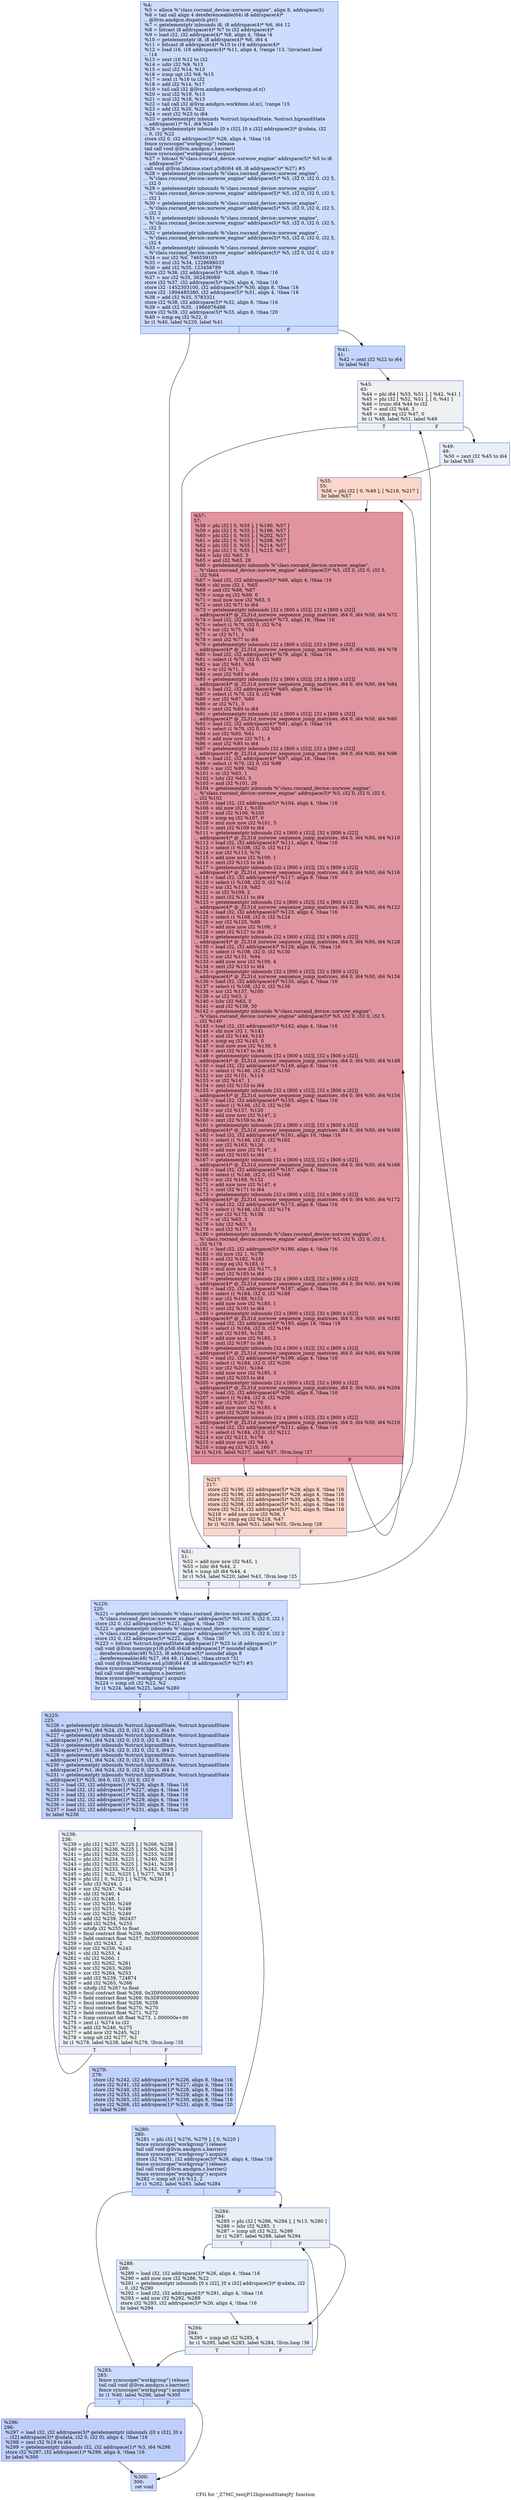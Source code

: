 digraph "CFG for '_Z7MC_testjP12hiprandStatejPj' function" {
	label="CFG for '_Z7MC_testjP12hiprandStatejPj' function";

	Node0x6015cf0 [shape=record,color="#3d50c3ff", style=filled, fillcolor="#8caffe70",label="{%4:\l  %5 = alloca %\"class.rocrand_device::xorwow_engine\", align 8, addrspace(5)\l  %6 = tail call align 4 dereferenceable(64) i8 addrspace(4)*\l... @llvm.amdgcn.dispatch.ptr()\l  %7 = getelementptr inbounds i8, i8 addrspace(4)* %6, i64 12\l  %8 = bitcast i8 addrspace(4)* %7 to i32 addrspace(4)*\l  %9 = load i32, i32 addrspace(4)* %8, align 4, !tbaa !4\l  %10 = getelementptr i8, i8 addrspace(4)* %6, i64 4\l  %11 = bitcast i8 addrspace(4)* %10 to i16 addrspace(4)*\l  %12 = load i16, i16 addrspace(4)* %11, align 4, !range !13, !invariant.load\l... !14\l  %13 = zext i16 %12 to i32\l  %14 = udiv i32 %9, %13\l  %15 = mul i32 %14, %13\l  %16 = icmp ugt i32 %9, %15\l  %17 = zext i1 %16 to i32\l  %18 = add i32 %14, %17\l  %19 = tail call i32 @llvm.amdgcn.workgroup.id.x()\l  %20 = mul i32 %19, %13\l  %21 = mul i32 %18, %13\l  %22 = tail call i32 @llvm.amdgcn.workitem.id.x(), !range !15\l  %23 = add i32 %20, %22\l  %24 = sext i32 %23 to i64\l  %25 = getelementptr inbounds %struct.hiprandState, %struct.hiprandState\l... addrspace(1)* %1, i64 %24\l  %26 = getelementptr inbounds [0 x i32], [0 x i32] addrspace(3)* @sdata, i32\l... 0, i32 %22\l  store i32 0, i32 addrspace(3)* %26, align 4, !tbaa !16\l  fence syncscope(\"workgroup\") release\l  tail call void @llvm.amdgcn.s.barrier()\l  fence syncscope(\"workgroup\") acquire\l  %27 = bitcast %\"class.rocrand_device::xorwow_engine\" addrspace(5)* %5 to i8\l... addrspace(5)*\l  call void @llvm.lifetime.start.p5i8(i64 48, i8 addrspace(5)* %27) #5\l  %28 = getelementptr inbounds %\"class.rocrand_device::xorwow_engine\",\l... %\"class.rocrand_device::xorwow_engine\" addrspace(5)* %5, i32 0, i32 0, i32 5,\l... i32 0\l  %29 = getelementptr inbounds %\"class.rocrand_device::xorwow_engine\",\l... %\"class.rocrand_device::xorwow_engine\" addrspace(5)* %5, i32 0, i32 0, i32 5,\l... i32 1\l  %30 = getelementptr inbounds %\"class.rocrand_device::xorwow_engine\",\l... %\"class.rocrand_device::xorwow_engine\" addrspace(5)* %5, i32 0, i32 0, i32 5,\l... i32 2\l  %31 = getelementptr inbounds %\"class.rocrand_device::xorwow_engine\",\l... %\"class.rocrand_device::xorwow_engine\" addrspace(5)* %5, i32 0, i32 0, i32 5,\l... i32 3\l  %32 = getelementptr inbounds %\"class.rocrand_device::xorwow_engine\",\l... %\"class.rocrand_device::xorwow_engine\" addrspace(5)* %5, i32 0, i32 0, i32 5,\l... i32 4\l  %33 = getelementptr inbounds %\"class.rocrand_device::xorwow_engine\",\l... %\"class.rocrand_device::xorwow_engine\" addrspace(5)* %5, i32 0, i32 0, i32 0\l  %34 = xor i32 %0, 746559103\l  %35 = mul i32 %34, 1228688033\l  %36 = add i32 %35, 123456789\l  store i32 %36, i32 addrspace(5)* %28, align 8, !tbaa !16\l  %37 = xor i32 %35, 362436069\l  store i32 %37, i32 addrspace(5)* %29, align 4, !tbaa !16\l  store i32 -1452303100, i32 addrspace(5)* %30, align 8, !tbaa !16\l  store i32 -1894485380, i32 addrspace(5)* %31, align 4, !tbaa !16\l  %38 = add i32 %35, 5783321\l  store i32 %38, i32 addrspace(5)* %32, align 8, !tbaa !16\l  %39 = add i32 %35, -1966976488\l  store i32 %39, i32 addrspace(5)* %33, align 8, !tbaa !20\l  %40 = icmp eq i32 %22, 0\l  br i1 %40, label %220, label %41\l|{<s0>T|<s1>F}}"];
	Node0x6015cf0:s0 -> Node0x60d4430;
	Node0x6015cf0:s1 -> Node0x60d44c0;
	Node0x60d44c0 [shape=record,color="#3d50c3ff", style=filled, fillcolor="#7ea1fa70",label="{%41:\l41:                                               \l  %42 = zext i32 %22 to i64\l  br label %43\l}"];
	Node0x60d44c0 -> Node0x60d4670;
	Node0x60d4670 [shape=record,color="#3d50c3ff", style=filled, fillcolor="#d9dce170",label="{%43:\l43:                                               \l  %44 = phi i64 [ %53, %51 ], [ %42, %41 ]\l  %45 = phi i32 [ %52, %51 ], [ 0, %41 ]\l  %46 = trunc i64 %44 to i32\l  %47 = and i32 %46, 3\l  %48 = icmp eq i32 %47, 0\l  br i1 %48, label %51, label %49\l|{<s0>T|<s1>F}}"];
	Node0x60d4670:s0 -> Node0x60d4730;
	Node0x60d4670:s1 -> Node0x60d4b20;
	Node0x60d4b20 [shape=record,color="#3d50c3ff", style=filled, fillcolor="#cedaeb70",label="{%49:\l49:                                               \l  %50 = zext i32 %45 to i64\l  br label %55\l}"];
	Node0x60d4b20 -> Node0x60d4cd0;
	Node0x60d4730 [shape=record,color="#3d50c3ff", style=filled, fillcolor="#d9dce170",label="{%51:\l51:                                               \l  %52 = add nuw nsw i32 %45, 1\l  %53 = lshr i64 %44, 2\l  %54 = icmp ult i64 %44, 4\l  br i1 %54, label %220, label %43, !llvm.loop !25\l|{<s0>T|<s1>F}}"];
	Node0x60d4730:s0 -> Node0x60d4430;
	Node0x60d4730:s1 -> Node0x60d4670;
	Node0x60d4cd0 [shape=record,color="#3d50c3ff", style=filled, fillcolor="#f6a38570",label="{%55:\l55:                                               \l  %56 = phi i32 [ 0, %49 ], [ %218, %217 ]\l  br label %57\l}"];
	Node0x60d4cd0 -> Node0x60d51b0;
	Node0x60d51b0 [shape=record,color="#b70d28ff", style=filled, fillcolor="#b70d2870",label="{%57:\l57:                                               \l  %58 = phi i32 [ 0, %55 ], [ %190, %57 ]\l  %59 = phi i32 [ 0, %55 ], [ %196, %57 ]\l  %60 = phi i32 [ 0, %55 ], [ %202, %57 ]\l  %61 = phi i32 [ 0, %55 ], [ %208, %57 ]\l  %62 = phi i32 [ 0, %55 ], [ %214, %57 ]\l  %63 = phi i32 [ 0, %55 ], [ %215, %57 ]\l  %64 = lshr i32 %63, 5\l  %65 = and i32 %63, 28\l  %66 = getelementptr inbounds %\"class.rocrand_device::xorwow_engine\",\l... %\"class.rocrand_device::xorwow_engine\" addrspace(5)* %5, i32 0, i32 0, i32 5,\l... i32 %64\l  %67 = load i32, i32 addrspace(5)* %66, align 4, !tbaa !16\l  %68 = shl nuw i32 1, %65\l  %69 = and i32 %68, %67\l  %70 = icmp eq i32 %69, 0\l  %71 = mul nuw nsw i32 %63, 5\l  %72 = zext i32 %71 to i64\l  %73 = getelementptr inbounds [32 x [800 x i32]], [32 x [800 x i32]]\l... addrspace(4)* @_ZL31d_xorwow_sequence_jump_matrices, i64 0, i64 %50, i64 %72\l  %74 = load i32, i32 addrspace(4)* %73, align 16, !tbaa !16\l  %75 = select i1 %70, i32 0, i32 %74\l  %76 = xor i32 %75, %58\l  %77 = or i32 %71, 1\l  %78 = zext i32 %77 to i64\l  %79 = getelementptr inbounds [32 x [800 x i32]], [32 x [800 x i32]]\l... addrspace(4)* @_ZL31d_xorwow_sequence_jump_matrices, i64 0, i64 %50, i64 %78\l  %80 = load i32, i32 addrspace(4)* %79, align 4, !tbaa !16\l  %81 = select i1 %70, i32 0, i32 %80\l  %82 = xor i32 %81, %59\l  %83 = or i32 %71, 2\l  %84 = zext i32 %83 to i64\l  %85 = getelementptr inbounds [32 x [800 x i32]], [32 x [800 x i32]]\l... addrspace(4)* @_ZL31d_xorwow_sequence_jump_matrices, i64 0, i64 %50, i64 %84\l  %86 = load i32, i32 addrspace(4)* %85, align 8, !tbaa !16\l  %87 = select i1 %70, i32 0, i32 %86\l  %88 = xor i32 %87, %60\l  %89 = or i32 %71, 3\l  %90 = zext i32 %89 to i64\l  %91 = getelementptr inbounds [32 x [800 x i32]], [32 x [800 x i32]]\l... addrspace(4)* @_ZL31d_xorwow_sequence_jump_matrices, i64 0, i64 %50, i64 %90\l  %92 = load i32, i32 addrspace(4)* %91, align 4, !tbaa !16\l  %93 = select i1 %70, i32 0, i32 %92\l  %94 = xor i32 %93, %61\l  %95 = add nuw nsw i32 %71, 4\l  %96 = zext i32 %95 to i64\l  %97 = getelementptr inbounds [32 x [800 x i32]], [32 x [800 x i32]]\l... addrspace(4)* @_ZL31d_xorwow_sequence_jump_matrices, i64 0, i64 %50, i64 %96\l  %98 = load i32, i32 addrspace(4)* %97, align 16, !tbaa !16\l  %99 = select i1 %70, i32 0, i32 %98\l  %100 = xor i32 %99, %62\l  %101 = or i32 %63, 1\l  %102 = lshr i32 %63, 5\l  %103 = and i32 %101, 29\l  %104 = getelementptr inbounds %\"class.rocrand_device::xorwow_engine\",\l... %\"class.rocrand_device::xorwow_engine\" addrspace(5)* %5, i32 0, i32 0, i32 5,\l... i32 %102\l  %105 = load i32, i32 addrspace(5)* %104, align 4, !tbaa !16\l  %106 = shl nuw i32 1, %103\l  %107 = and i32 %106, %105\l  %108 = icmp eq i32 %107, 0\l  %109 = mul nuw nsw i32 %101, 5\l  %110 = zext i32 %109 to i64\l  %111 = getelementptr inbounds [32 x [800 x i32]], [32 x [800 x i32]]\l... addrspace(4)* @_ZL31d_xorwow_sequence_jump_matrices, i64 0, i64 %50, i64 %110\l  %112 = load i32, i32 addrspace(4)* %111, align 4, !tbaa !16\l  %113 = select i1 %108, i32 0, i32 %112\l  %114 = xor i32 %113, %76\l  %115 = add nuw nsw i32 %109, 1\l  %116 = zext i32 %115 to i64\l  %117 = getelementptr inbounds [32 x [800 x i32]], [32 x [800 x i32]]\l... addrspace(4)* @_ZL31d_xorwow_sequence_jump_matrices, i64 0, i64 %50, i64 %116\l  %118 = load i32, i32 addrspace(4)* %117, align 8, !tbaa !16\l  %119 = select i1 %108, i32 0, i32 %118\l  %120 = xor i32 %119, %82\l  %121 = or i32 %109, 2\l  %122 = zext i32 %121 to i64\l  %123 = getelementptr inbounds [32 x [800 x i32]], [32 x [800 x i32]]\l... addrspace(4)* @_ZL31d_xorwow_sequence_jump_matrices, i64 0, i64 %50, i64 %122\l  %124 = load i32, i32 addrspace(4)* %123, align 4, !tbaa !16\l  %125 = select i1 %108, i32 0, i32 %124\l  %126 = xor i32 %125, %88\l  %127 = add nuw nsw i32 %109, 3\l  %128 = zext i32 %127 to i64\l  %129 = getelementptr inbounds [32 x [800 x i32]], [32 x [800 x i32]]\l... addrspace(4)* @_ZL31d_xorwow_sequence_jump_matrices, i64 0, i64 %50, i64 %128\l  %130 = load i32, i32 addrspace(4)* %129, align 16, !tbaa !16\l  %131 = select i1 %108, i32 0, i32 %130\l  %132 = xor i32 %131, %94\l  %133 = add nuw nsw i32 %109, 4\l  %134 = zext i32 %133 to i64\l  %135 = getelementptr inbounds [32 x [800 x i32]], [32 x [800 x i32]]\l... addrspace(4)* @_ZL31d_xorwow_sequence_jump_matrices, i64 0, i64 %50, i64 %134\l  %136 = load i32, i32 addrspace(4)* %135, align 4, !tbaa !16\l  %137 = select i1 %108, i32 0, i32 %136\l  %138 = xor i32 %137, %100\l  %139 = or i32 %63, 2\l  %140 = lshr i32 %63, 5\l  %141 = and i32 %139, 30\l  %142 = getelementptr inbounds %\"class.rocrand_device::xorwow_engine\",\l... %\"class.rocrand_device::xorwow_engine\" addrspace(5)* %5, i32 0, i32 0, i32 5,\l... i32 %140\l  %143 = load i32, i32 addrspace(5)* %142, align 4, !tbaa !16\l  %144 = shl nuw i32 1, %141\l  %145 = and i32 %144, %143\l  %146 = icmp eq i32 %145, 0\l  %147 = mul nuw nsw i32 %139, 5\l  %148 = zext i32 %147 to i64\l  %149 = getelementptr inbounds [32 x [800 x i32]], [32 x [800 x i32]]\l... addrspace(4)* @_ZL31d_xorwow_sequence_jump_matrices, i64 0, i64 %50, i64 %148\l  %150 = load i32, i32 addrspace(4)* %149, align 8, !tbaa !16\l  %151 = select i1 %146, i32 0, i32 %150\l  %152 = xor i32 %151, %114\l  %153 = or i32 %147, 1\l  %154 = zext i32 %153 to i64\l  %155 = getelementptr inbounds [32 x [800 x i32]], [32 x [800 x i32]]\l... addrspace(4)* @_ZL31d_xorwow_sequence_jump_matrices, i64 0, i64 %50, i64 %154\l  %156 = load i32, i32 addrspace(4)* %155, align 4, !tbaa !16\l  %157 = select i1 %146, i32 0, i32 %156\l  %158 = xor i32 %157, %120\l  %159 = add nuw nsw i32 %147, 2\l  %160 = zext i32 %159 to i64\l  %161 = getelementptr inbounds [32 x [800 x i32]], [32 x [800 x i32]]\l... addrspace(4)* @_ZL31d_xorwow_sequence_jump_matrices, i64 0, i64 %50, i64 %160\l  %162 = load i32, i32 addrspace(4)* %161, align 16, !tbaa !16\l  %163 = select i1 %146, i32 0, i32 %162\l  %164 = xor i32 %163, %126\l  %165 = add nuw nsw i32 %147, 3\l  %166 = zext i32 %165 to i64\l  %167 = getelementptr inbounds [32 x [800 x i32]], [32 x [800 x i32]]\l... addrspace(4)* @_ZL31d_xorwow_sequence_jump_matrices, i64 0, i64 %50, i64 %166\l  %168 = load i32, i32 addrspace(4)* %167, align 4, !tbaa !16\l  %169 = select i1 %146, i32 0, i32 %168\l  %170 = xor i32 %169, %132\l  %171 = add nuw nsw i32 %147, 4\l  %172 = zext i32 %171 to i64\l  %173 = getelementptr inbounds [32 x [800 x i32]], [32 x [800 x i32]]\l... addrspace(4)* @_ZL31d_xorwow_sequence_jump_matrices, i64 0, i64 %50, i64 %172\l  %174 = load i32, i32 addrspace(4)* %173, align 8, !tbaa !16\l  %175 = select i1 %146, i32 0, i32 %174\l  %176 = xor i32 %175, %138\l  %177 = or i32 %63, 3\l  %178 = lshr i32 %63, 5\l  %179 = and i32 %177, 31\l  %180 = getelementptr inbounds %\"class.rocrand_device::xorwow_engine\",\l... %\"class.rocrand_device::xorwow_engine\" addrspace(5)* %5, i32 0, i32 0, i32 5,\l... i32 %178\l  %181 = load i32, i32 addrspace(5)* %180, align 4, !tbaa !16\l  %182 = shl nuw i32 1, %179\l  %183 = and i32 %182, %181\l  %184 = icmp eq i32 %183, 0\l  %185 = mul nuw nsw i32 %177, 5\l  %186 = zext i32 %185 to i64\l  %187 = getelementptr inbounds [32 x [800 x i32]], [32 x [800 x i32]]\l... addrspace(4)* @_ZL31d_xorwow_sequence_jump_matrices, i64 0, i64 %50, i64 %186\l  %188 = load i32, i32 addrspace(4)* %187, align 4, !tbaa !16\l  %189 = select i1 %184, i32 0, i32 %188\l  %190 = xor i32 %189, %152\l  %191 = add nuw nsw i32 %185, 1\l  %192 = zext i32 %191 to i64\l  %193 = getelementptr inbounds [32 x [800 x i32]], [32 x [800 x i32]]\l... addrspace(4)* @_ZL31d_xorwow_sequence_jump_matrices, i64 0, i64 %50, i64 %192\l  %194 = load i32, i32 addrspace(4)* %193, align 16, !tbaa !16\l  %195 = select i1 %184, i32 0, i32 %194\l  %196 = xor i32 %195, %158\l  %197 = add nuw nsw i32 %185, 2\l  %198 = zext i32 %197 to i64\l  %199 = getelementptr inbounds [32 x [800 x i32]], [32 x [800 x i32]]\l... addrspace(4)* @_ZL31d_xorwow_sequence_jump_matrices, i64 0, i64 %50, i64 %198\l  %200 = load i32, i32 addrspace(4)* %199, align 4, !tbaa !16\l  %201 = select i1 %184, i32 0, i32 %200\l  %202 = xor i32 %201, %164\l  %203 = add nuw nsw i32 %185, 3\l  %204 = zext i32 %203 to i64\l  %205 = getelementptr inbounds [32 x [800 x i32]], [32 x [800 x i32]]\l... addrspace(4)* @_ZL31d_xorwow_sequence_jump_matrices, i64 0, i64 %50, i64 %204\l  %206 = load i32, i32 addrspace(4)* %205, align 8, !tbaa !16\l  %207 = select i1 %184, i32 0, i32 %206\l  %208 = xor i32 %207, %170\l  %209 = add nuw nsw i32 %185, 4\l  %210 = zext i32 %209 to i64\l  %211 = getelementptr inbounds [32 x [800 x i32]], [32 x [800 x i32]]\l... addrspace(4)* @_ZL31d_xorwow_sequence_jump_matrices, i64 0, i64 %50, i64 %210\l  %212 = load i32, i32 addrspace(4)* %211, align 4, !tbaa !16\l  %213 = select i1 %184, i32 0, i32 %212\l  %214 = xor i32 %213, %176\l  %215 = add nuw nsw i32 %63, 4\l  %216 = icmp eq i32 %215, 160\l  br i1 %216, label %217, label %57, !llvm.loop !27\l|{<s0>T|<s1>F}}"];
	Node0x60d51b0:s0 -> Node0x60d5070;
	Node0x60d51b0:s1 -> Node0x60d51b0;
	Node0x60d5070 [shape=record,color="#3d50c3ff", style=filled, fillcolor="#f6a38570",label="{%217:\l217:                                              \l  store i32 %190, i32 addrspace(5)* %28, align 8, !tbaa !16\l  store i32 %196, i32 addrspace(5)* %29, align 4, !tbaa !16\l  store i32 %202, i32 addrspace(5)* %30, align 8, !tbaa !16\l  store i32 %208, i32 addrspace(5)* %31, align 4, !tbaa !16\l  store i32 %214, i32 addrspace(5)* %32, align 8, !tbaa !16\l  %218 = add nuw nsw i32 %56, 1\l  %219 = icmp eq i32 %218, %47\l  br i1 %219, label %51, label %55, !llvm.loop !28\l|{<s0>T|<s1>F}}"];
	Node0x60d5070:s0 -> Node0x60d4730;
	Node0x60d5070:s1 -> Node0x60d4cd0;
	Node0x60d4430 [shape=record,color="#3d50c3ff", style=filled, fillcolor="#8caffe70",label="{%220:\l220:                                              \l  %221 = getelementptr inbounds %\"class.rocrand_device::xorwow_engine\",\l... %\"class.rocrand_device::xorwow_engine\" addrspace(5)* %5, i32 0, i32 0, i32 1\l  store i32 0, i32 addrspace(5)* %221, align 4, !tbaa !29\l  %222 = getelementptr inbounds %\"class.rocrand_device::xorwow_engine\",\l... %\"class.rocrand_device::xorwow_engine\" addrspace(5)* %5, i32 0, i32 0, i32 2\l  store i32 0, i32 addrspace(5)* %222, align 8, !tbaa !30\l  %223 = bitcast %struct.hiprandState addrspace(1)* %25 to i8 addrspace(1)*\l  call void @llvm.memcpy.p1i8.p5i8.i64(i8 addrspace(1)* noundef align 8\l... dereferenceable(48) %223, i8 addrspace(5)* noundef align 8\l... dereferenceable(48) %27, i64 48, i1 false), !tbaa.struct !31\l  call void @llvm.lifetime.end.p5i8(i64 48, i8 addrspace(5)* %27) #5\l  fence syncscope(\"workgroup\") release\l  tail call void @llvm.amdgcn.s.barrier()\l  fence syncscope(\"workgroup\") acquire\l  %224 = icmp ult i32 %22, %2\l  br i1 %224, label %225, label %280\l|{<s0>T|<s1>F}}"];
	Node0x60d4430:s0 -> Node0x60dce50;
	Node0x60d4430:s1 -> Node0x60dcea0;
	Node0x60dce50 [shape=record,color="#3d50c3ff", style=filled, fillcolor="#779af770",label="{%225:\l225:                                              \l  %226 = getelementptr inbounds %struct.hiprandState, %struct.hiprandState\l... addrspace(1)* %1, i64 %24, i32 0, i32 0, i32 5, i64 0\l  %227 = getelementptr inbounds %struct.hiprandState, %struct.hiprandState\l... addrspace(1)* %1, i64 %24, i32 0, i32 0, i32 5, i64 1\l  %228 = getelementptr inbounds %struct.hiprandState, %struct.hiprandState\l... addrspace(1)* %1, i64 %24, i32 0, i32 0, i32 5, i64 2\l  %229 = getelementptr inbounds %struct.hiprandState, %struct.hiprandState\l... addrspace(1)* %1, i64 %24, i32 0, i32 0, i32 5, i64 3\l  %230 = getelementptr inbounds %struct.hiprandState, %struct.hiprandState\l... addrspace(1)* %1, i64 %24, i32 0, i32 0, i32 5, i64 4\l  %231 = getelementptr inbounds %struct.hiprandState, %struct.hiprandState\l... addrspace(1)* %25, i64 0, i32 0, i32 0, i32 0\l  %232 = load i32, i32 addrspace(1)* %226, align 8, !tbaa !16\l  %233 = load i32, i32 addrspace(1)* %227, align 4, !tbaa !16\l  %234 = load i32, i32 addrspace(1)* %228, align 8, !tbaa !16\l  %235 = load i32, i32 addrspace(1)* %229, align 4, !tbaa !16\l  %236 = load i32, i32 addrspace(1)* %230, align 8, !tbaa !16\l  %237 = load i32, i32 addrspace(1)* %231, align 8, !tbaa !20\l  br label %238\l}"];
	Node0x60dce50 -> Node0x60cd770;
	Node0x60cd770 [shape=record,color="#3d50c3ff", style=filled, fillcolor="#d4dbe670",label="{%238:\l238:                                              \l  %239 = phi i32 [ %237, %225 ], [ %266, %238 ]\l  %240 = phi i32 [ %236, %225 ], [ %265, %238 ]\l  %241 = phi i32 [ %235, %225 ], [ %253, %238 ]\l  %242 = phi i32 [ %234, %225 ], [ %240, %238 ]\l  %243 = phi i32 [ %233, %225 ], [ %241, %238 ]\l  %244 = phi i32 [ %232, %225 ], [ %242, %238 ]\l  %245 = phi i32 [ %22, %225 ], [ %277, %238 ]\l  %246 = phi i32 [ 0, %225 ], [ %276, %238 ]\l  %247 = lshr i32 %244, 2\l  %248 = xor i32 %247, %244\l  %249 = shl i32 %240, 4\l  %250 = shl i32 %248, 1\l  %251 = xor i32 %250, %249\l  %252 = xor i32 %251, %248\l  %253 = xor i32 %252, %240\l  %254 = add i32 %239, 362437\l  %255 = add i32 %254, %253\l  %256 = uitofp i32 %255 to float\l  %257 = fmul contract float %256, 0x3DF0000000000000\l  %258 = fadd contract float %257, 0x3DF0000000000000\l  %259 = lshr i32 %243, 2\l  %260 = xor i32 %259, %243\l  %261 = shl i32 %253, 4\l  %262 = shl i32 %260, 1\l  %263 = xor i32 %262, %261\l  %264 = xor i32 %263, %260\l  %265 = xor i32 %264, %253\l  %266 = add i32 %239, 724874\l  %267 = add i32 %265, %266\l  %268 = uitofp i32 %267 to float\l  %269 = fmul contract float %268, 0x3DF0000000000000\l  %270 = fadd contract float %269, 0x3DF0000000000000\l  %271 = fmul contract float %258, %258\l  %272 = fmul contract float %270, %270\l  %273 = fadd contract float %271, %272\l  %274 = fcmp contract olt float %273, 1.000000e+00\l  %275 = zext i1 %274 to i32\l  %276 = add i32 %246, %275\l  %277 = add nsw i32 %245, %21\l  %278 = icmp ult i32 %277, %2\l  br i1 %278, label %238, label %279, !llvm.loop !35\l|{<s0>T|<s1>F}}"];
	Node0x60cd770:s0 -> Node0x60cd770;
	Node0x60cd770:s1 -> Node0x60d8ad0;
	Node0x60d8ad0 [shape=record,color="#3d50c3ff", style=filled, fillcolor="#779af770",label="{%279:\l279:                                              \l  store i32 %242, i32 addrspace(1)* %226, align 8, !tbaa !16\l  store i32 %241, i32 addrspace(1)* %227, align 4, !tbaa !16\l  store i32 %240, i32 addrspace(1)* %228, align 8, !tbaa !16\l  store i32 %253, i32 addrspace(1)* %229, align 4, !tbaa !16\l  store i32 %265, i32 addrspace(1)* %230, align 8, !tbaa !16\l  store i32 %266, i32 addrspace(1)* %231, align 8, !tbaa !20\l  br label %280\l}"];
	Node0x60d8ad0 -> Node0x60dcea0;
	Node0x60dcea0 [shape=record,color="#3d50c3ff", style=filled, fillcolor="#8caffe70",label="{%280:\l280:                                              \l  %281 = phi i32 [ %276, %279 ], [ 0, %220 ]\l  fence syncscope(\"workgroup\") release\l  tail call void @llvm.amdgcn.s.barrier()\l  fence syncscope(\"workgroup\") acquire\l  store i32 %281, i32 addrspace(3)* %26, align 4, !tbaa !16\l  fence syncscope(\"workgroup\") release\l  tail call void @llvm.amdgcn.s.barrier()\l  fence syncscope(\"workgroup\") acquire\l  %282 = icmp ult i16 %12, 2\l  br i1 %282, label %283, label %284\l|{<s0>T|<s1>F}}"];
	Node0x60dcea0:s0 -> Node0x60df120;
	Node0x60dcea0:s1 -> Node0x60df170;
	Node0x60df120 [shape=record,color="#3d50c3ff", style=filled, fillcolor="#8caffe70",label="{%283:\l283:                                              \l  fence syncscope(\"workgroup\") release\l  tail call void @llvm.amdgcn.s.barrier()\l  fence syncscope(\"workgroup\") acquire\l  br i1 %40, label %296, label %300\l|{<s0>T|<s1>F}}"];
	Node0x60df120:s0 -> Node0x60e2180;
	Node0x60df120:s1 -> Node0x60e21d0;
	Node0x60df170 [shape=record,color="#3d50c3ff", style=filled, fillcolor="#d4dbe670",label="{%284:\l284:                                              \l  %285 = phi i32 [ %286, %294 ], [ %13, %280 ]\l  %286 = lshr i32 %285, 1\l  %287 = icmp ult i32 %22, %286\l  br i1 %287, label %288, label %294\l|{<s0>T|<s1>F}}"];
	Node0x60df170:s0 -> Node0x60e2570;
	Node0x60df170:s1 -> Node0x60e2310;
	Node0x60e2570 [shape=record,color="#3d50c3ff", style=filled, fillcolor="#c5d6f270",label="{%288:\l288:                                              \l  %289 = load i32, i32 addrspace(3)* %26, align 4, !tbaa !16\l  %290 = add nuw nsw i32 %286, %22\l  %291 = getelementptr inbounds [0 x i32], [0 x i32] addrspace(3)* @sdata, i32\l... 0, i32 %290\l  %292 = load i32, i32 addrspace(3)* %291, align 4, !tbaa !16\l  %293 = add nsw i32 %292, %289\l  store i32 %293, i32 addrspace(3)* %26, align 4, !tbaa !16\l  br label %294\l}"];
	Node0x60e2570 -> Node0x60e2310;
	Node0x60e2310 [shape=record,color="#3d50c3ff", style=filled, fillcolor="#d4dbe670",label="{%294:\l294:                                              \l  %295 = icmp ult i32 %285, 4\l  br i1 %295, label %283, label %284, !llvm.loop !36\l|{<s0>T|<s1>F}}"];
	Node0x60e2310:s0 -> Node0x60df120;
	Node0x60e2310:s1 -> Node0x60df170;
	Node0x60e2180 [shape=record,color="#3d50c3ff", style=filled, fillcolor="#7093f370",label="{%296:\l296:                                              \l  %297 = load i32, i32 addrspace(3)* getelementptr inbounds ([0 x i32], [0 x\l... i32] addrspace(3)* @sdata, i32 0, i32 0), align 4, !tbaa !16\l  %298 = zext i32 %19 to i64\l  %299 = getelementptr inbounds i32, i32 addrspace(1)* %3, i64 %298\l  store i32 %297, i32 addrspace(1)* %299, align 4, !tbaa !16\l  br label %300\l}"];
	Node0x60e2180 -> Node0x60e21d0;
	Node0x60e21d0 [shape=record,color="#3d50c3ff", style=filled, fillcolor="#8caffe70",label="{%300:\l300:                                              \l  ret void\l}"];
}
